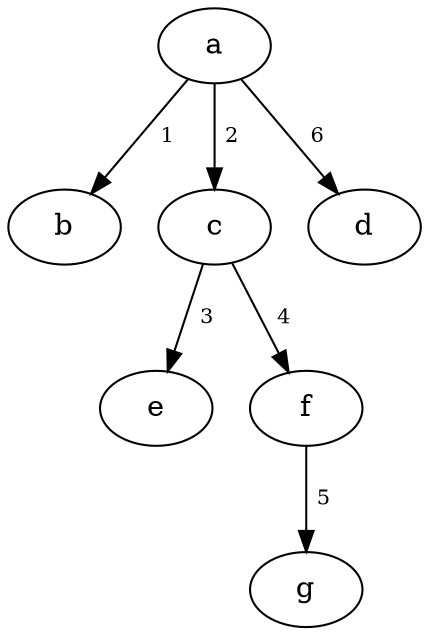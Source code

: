 digraph {
    rankdir=TB;

    a -> b [label=< <font point-size="10">1</font> >];
    a -> c [label=< <font point-size="10">2</font> >];
    a -> d [label=< <font point-size="10">6</font> >];
    c -> e [label=< <font point-size="10">3</font> >];
    c -> f [label=< <font point-size="10">4</font> >];
    f -> g [label=< <font point-size="10">5</font> >];

}
